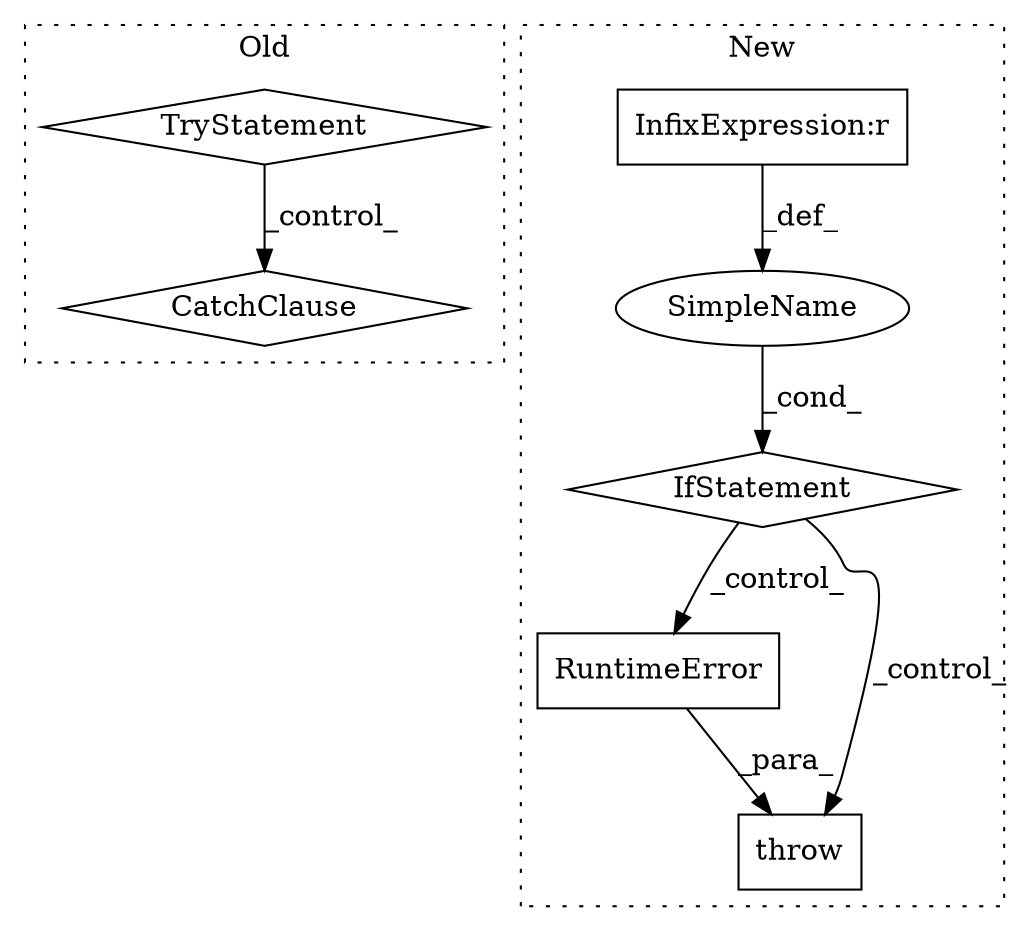 digraph G {
subgraph cluster0 {
1 [label="TryStatement" a="54" s="7905" l="4" shape="diamond"];
3 [label="CatchClause" a="12" s="8130,8162" l="11,2" shape="diamond"];
label = "Old";
style="dotted";
}
subgraph cluster1 {
2 [label="RuntimeError" a="32" s="7711,7892" l="13,1" shape="box"];
4 [label="throw" a="53" s="7705" l="6" shape="box"];
5 [label="IfStatement" a="25" s="7654,7695" l="4,2" shape="diamond"];
6 [label="SimpleName" a="42" s="" l="" shape="ellipse"];
7 [label="InfixExpression:r" a="27" s="7669" l="4" shape="box"];
label = "New";
style="dotted";
}
1 -> 3 [label="_control_"];
2 -> 4 [label="_para_"];
5 -> 2 [label="_control_"];
5 -> 4 [label="_control_"];
6 -> 5 [label="_cond_"];
7 -> 6 [label="_def_"];
}